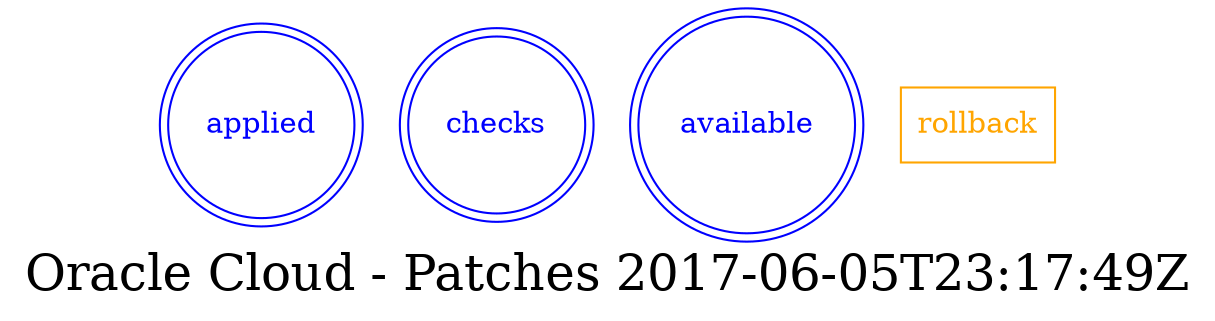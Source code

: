 digraph LexiconGraph {
graph[label="Oracle Cloud - Patches 2017-06-05T23:17:49Z", fontsize=24]
splines=true
"applied" [color=blue, fontcolor=blue, shape=doublecircle]
"checks" [color=blue, fontcolor=blue, shape=doublecircle]
"available" [color=blue, fontcolor=blue, shape=doublecircle]
"rollback" [color=orange, fontcolor=orange, shape=box]
}
